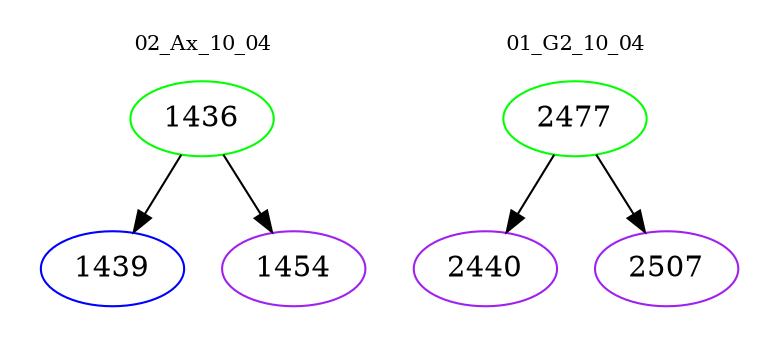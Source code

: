 digraph{
subgraph cluster_0 {
color = white
label = "02_Ax_10_04";
fontsize=10;
T0_1436 [label="1436", color="green"]
T0_1436 -> T0_1439 [color="black"]
T0_1439 [label="1439", color="blue"]
T0_1436 -> T0_1454 [color="black"]
T0_1454 [label="1454", color="purple"]
}
subgraph cluster_1 {
color = white
label = "01_G2_10_04";
fontsize=10;
T1_2477 [label="2477", color="green"]
T1_2477 -> T1_2440 [color="black"]
T1_2440 [label="2440", color="purple"]
T1_2477 -> T1_2507 [color="black"]
T1_2507 [label="2507", color="purple"]
}
}
